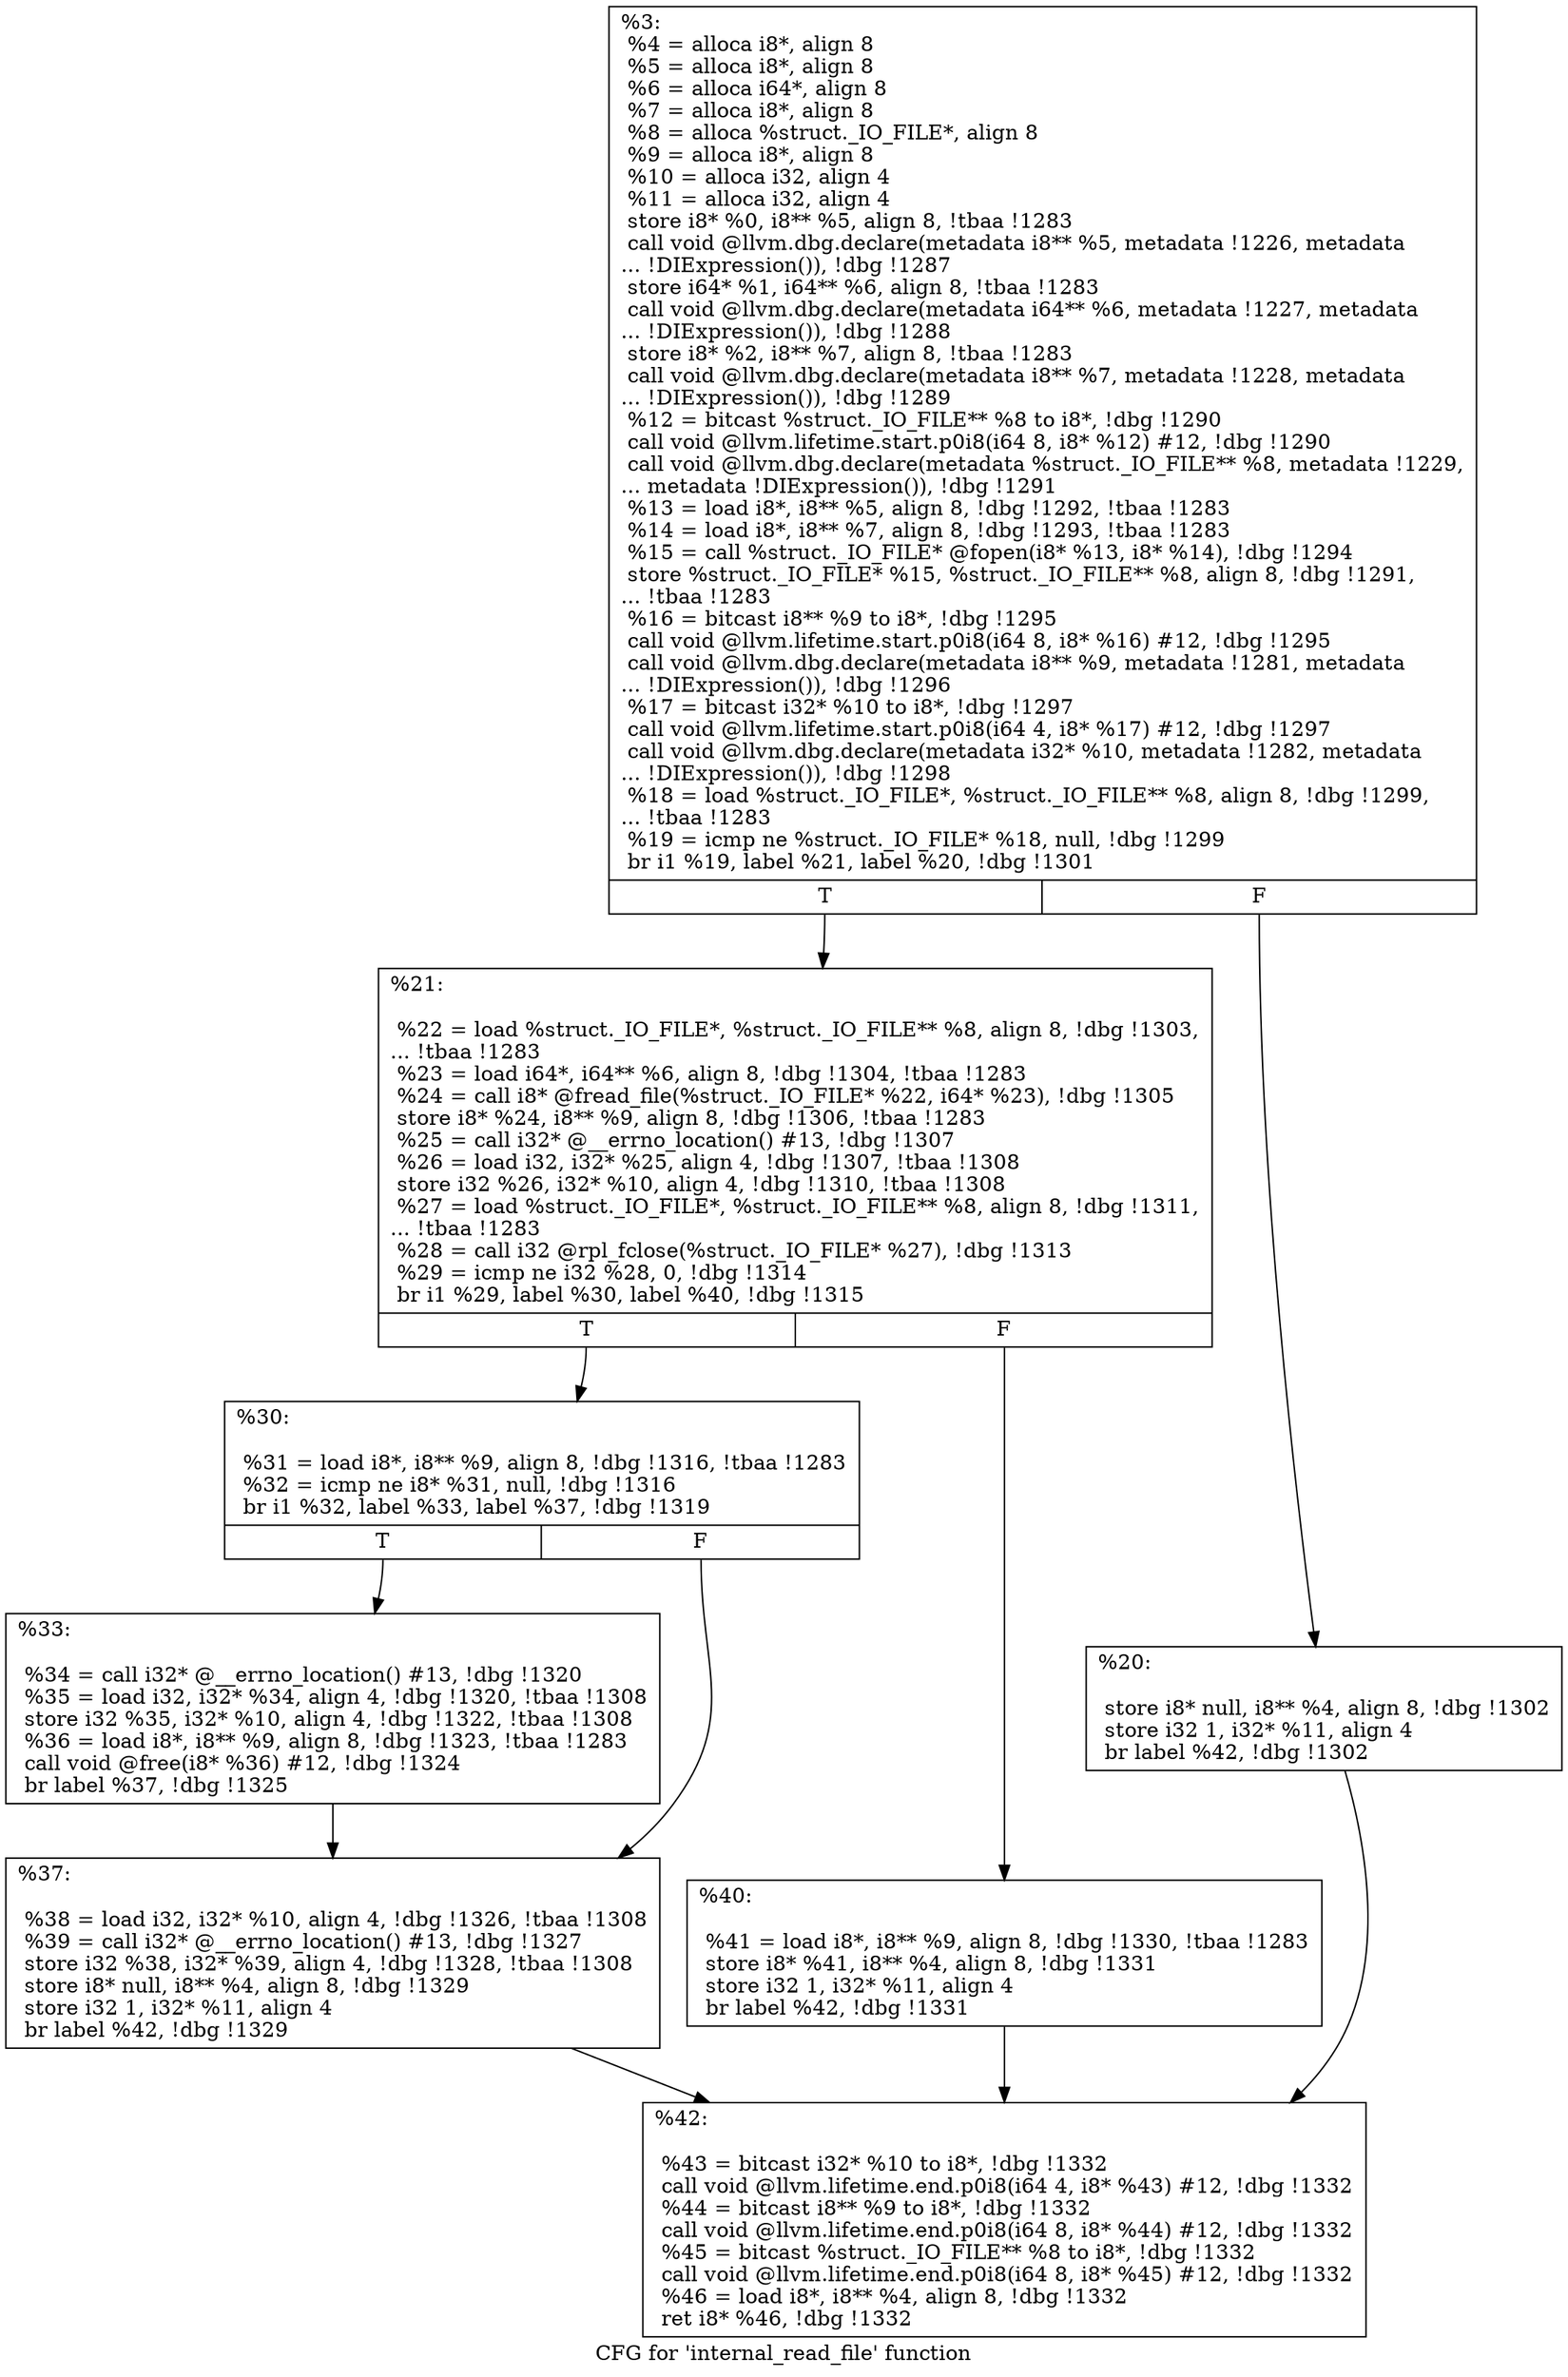 digraph "CFG for 'internal_read_file' function" {
	label="CFG for 'internal_read_file' function";

	Node0x1b068a0 [shape=record,label="{%3:\l  %4 = alloca i8*, align 8\l  %5 = alloca i8*, align 8\l  %6 = alloca i64*, align 8\l  %7 = alloca i8*, align 8\l  %8 = alloca %struct._IO_FILE*, align 8\l  %9 = alloca i8*, align 8\l  %10 = alloca i32, align 4\l  %11 = alloca i32, align 4\l  store i8* %0, i8** %5, align 8, !tbaa !1283\l  call void @llvm.dbg.declare(metadata i8** %5, metadata !1226, metadata\l... !DIExpression()), !dbg !1287\l  store i64* %1, i64** %6, align 8, !tbaa !1283\l  call void @llvm.dbg.declare(metadata i64** %6, metadata !1227, metadata\l... !DIExpression()), !dbg !1288\l  store i8* %2, i8** %7, align 8, !tbaa !1283\l  call void @llvm.dbg.declare(metadata i8** %7, metadata !1228, metadata\l... !DIExpression()), !dbg !1289\l  %12 = bitcast %struct._IO_FILE** %8 to i8*, !dbg !1290\l  call void @llvm.lifetime.start.p0i8(i64 8, i8* %12) #12, !dbg !1290\l  call void @llvm.dbg.declare(metadata %struct._IO_FILE** %8, metadata !1229,\l... metadata !DIExpression()), !dbg !1291\l  %13 = load i8*, i8** %5, align 8, !dbg !1292, !tbaa !1283\l  %14 = load i8*, i8** %7, align 8, !dbg !1293, !tbaa !1283\l  %15 = call %struct._IO_FILE* @fopen(i8* %13, i8* %14), !dbg !1294\l  store %struct._IO_FILE* %15, %struct._IO_FILE** %8, align 8, !dbg !1291,\l... !tbaa !1283\l  %16 = bitcast i8** %9 to i8*, !dbg !1295\l  call void @llvm.lifetime.start.p0i8(i64 8, i8* %16) #12, !dbg !1295\l  call void @llvm.dbg.declare(metadata i8** %9, metadata !1281, metadata\l... !DIExpression()), !dbg !1296\l  %17 = bitcast i32* %10 to i8*, !dbg !1297\l  call void @llvm.lifetime.start.p0i8(i64 4, i8* %17) #12, !dbg !1297\l  call void @llvm.dbg.declare(metadata i32* %10, metadata !1282, metadata\l... !DIExpression()), !dbg !1298\l  %18 = load %struct._IO_FILE*, %struct._IO_FILE** %8, align 8, !dbg !1299,\l... !tbaa !1283\l  %19 = icmp ne %struct._IO_FILE* %18, null, !dbg !1299\l  br i1 %19, label %21, label %20, !dbg !1301\l|{<s0>T|<s1>F}}"];
	Node0x1b068a0:s0 -> Node0x1b06940;
	Node0x1b068a0:s1 -> Node0x1b068f0;
	Node0x1b068f0 [shape=record,label="{%20:\l\l  store i8* null, i8** %4, align 8, !dbg !1302\l  store i32 1, i32* %11, align 4\l  br label %42, !dbg !1302\l}"];
	Node0x1b068f0 -> Node0x1b06ad0;
	Node0x1b06940 [shape=record,label="{%21:\l\l  %22 = load %struct._IO_FILE*, %struct._IO_FILE** %8, align 8, !dbg !1303,\l... !tbaa !1283\l  %23 = load i64*, i64** %6, align 8, !dbg !1304, !tbaa !1283\l  %24 = call i8* @fread_file(%struct._IO_FILE* %22, i64* %23), !dbg !1305\l  store i8* %24, i8** %9, align 8, !dbg !1306, !tbaa !1283\l  %25 = call i32* @__errno_location() #13, !dbg !1307\l  %26 = load i32, i32* %25, align 4, !dbg !1307, !tbaa !1308\l  store i32 %26, i32* %10, align 4, !dbg !1310, !tbaa !1308\l  %27 = load %struct._IO_FILE*, %struct._IO_FILE** %8, align 8, !dbg !1311,\l... !tbaa !1283\l  %28 = call i32 @rpl_fclose(%struct._IO_FILE* %27), !dbg !1313\l  %29 = icmp ne i32 %28, 0, !dbg !1314\l  br i1 %29, label %30, label %40, !dbg !1315\l|{<s0>T|<s1>F}}"];
	Node0x1b06940:s0 -> Node0x1b06990;
	Node0x1b06940:s1 -> Node0x1b06a80;
	Node0x1b06990 [shape=record,label="{%30:\l\l  %31 = load i8*, i8** %9, align 8, !dbg !1316, !tbaa !1283\l  %32 = icmp ne i8* %31, null, !dbg !1316\l  br i1 %32, label %33, label %37, !dbg !1319\l|{<s0>T|<s1>F}}"];
	Node0x1b06990:s0 -> Node0x1b069e0;
	Node0x1b06990:s1 -> Node0x1b06a30;
	Node0x1b069e0 [shape=record,label="{%33:\l\l  %34 = call i32* @__errno_location() #13, !dbg !1320\l  %35 = load i32, i32* %34, align 4, !dbg !1320, !tbaa !1308\l  store i32 %35, i32* %10, align 4, !dbg !1322, !tbaa !1308\l  %36 = load i8*, i8** %9, align 8, !dbg !1323, !tbaa !1283\l  call void @free(i8* %36) #12, !dbg !1324\l  br label %37, !dbg !1325\l}"];
	Node0x1b069e0 -> Node0x1b06a30;
	Node0x1b06a30 [shape=record,label="{%37:\l\l  %38 = load i32, i32* %10, align 4, !dbg !1326, !tbaa !1308\l  %39 = call i32* @__errno_location() #13, !dbg !1327\l  store i32 %38, i32* %39, align 4, !dbg !1328, !tbaa !1308\l  store i8* null, i8** %4, align 8, !dbg !1329\l  store i32 1, i32* %11, align 4\l  br label %42, !dbg !1329\l}"];
	Node0x1b06a30 -> Node0x1b06ad0;
	Node0x1b06a80 [shape=record,label="{%40:\l\l  %41 = load i8*, i8** %9, align 8, !dbg !1330, !tbaa !1283\l  store i8* %41, i8** %4, align 8, !dbg !1331\l  store i32 1, i32* %11, align 4\l  br label %42, !dbg !1331\l}"];
	Node0x1b06a80 -> Node0x1b06ad0;
	Node0x1b06ad0 [shape=record,label="{%42:\l\l  %43 = bitcast i32* %10 to i8*, !dbg !1332\l  call void @llvm.lifetime.end.p0i8(i64 4, i8* %43) #12, !dbg !1332\l  %44 = bitcast i8** %9 to i8*, !dbg !1332\l  call void @llvm.lifetime.end.p0i8(i64 8, i8* %44) #12, !dbg !1332\l  %45 = bitcast %struct._IO_FILE** %8 to i8*, !dbg !1332\l  call void @llvm.lifetime.end.p0i8(i64 8, i8* %45) #12, !dbg !1332\l  %46 = load i8*, i8** %4, align 8, !dbg !1332\l  ret i8* %46, !dbg !1332\l}"];
}
